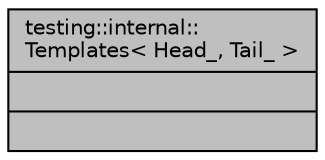 digraph "testing::internal::Templates&lt; Head_, Tail_ &gt;"
{
 // LATEX_PDF_SIZE
  bgcolor="transparent";
  edge [fontname="Helvetica",fontsize="10",labelfontname="Helvetica",labelfontsize="10"];
  node [fontname="Helvetica",fontsize="10",shape=record];
  Node1 [label="{testing::internal::\lTemplates\< Head_, Tail_ \>\n||}",height=0.2,width=0.4,color="black", fillcolor="grey75", style="filled", fontcolor="black",tooltip=" "];
}
